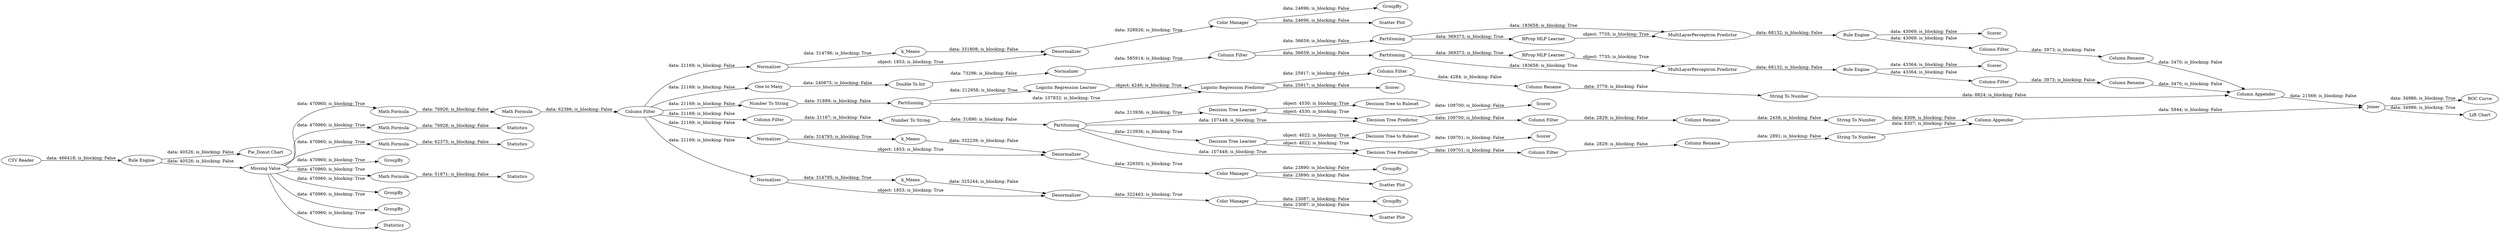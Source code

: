digraph {
	"-6160494327328994238_29" [label=Denormalizer]
	"-6160494327328994238_94" [label="One to Many"]
	"-6160494327328994238_51" [label="Logistic Regression Learner"]
	"-6160494327328994238_89" [label="Column Rename"]
	"-6160494327328994238_47" [label=Scorer]
	"-6160494327328994238_64" [label="MultiLayerPerceptron Predictor"]
	"-6160494327328994238_45" [label=GroupBy]
	"-6160494327328994238_91" [label="String To Number"]
	"-6160494327328994238_39" [label=GroupBy]
	"-6160494327328994238_46" [label="Decision Tree Predictor"]
	"-6160494327328994238_73" [label="Math Formula"]
	"-6160494327328994238_12" [label="Pie_Donut Chart"]
	"-6160494327328994238_43" [label=Normalizer]
	"-6160494327328994238_86" [label="Column Rename"]
	"-6160494327328994238_30" [label=GroupBy]
	"-6160494327328994238_35" [label=Scorer]
	"-6160494327328994238_87" [label="Column Rename"]
	"-6160494327328994238_6" [label="Math Formula"]
	"-6160494327328994238_53" [label=Scorer]
	"-6160494327328994238_83" [label="ROC Curve"]
	"-6160494327328994238_10" [label="Rule Engine"]
	"-6160494327328994238_69" [label="Scatter Plot"]
	"-6160494327328994238_57" [label="RProp MLP Learner"]
	"-6160494327328994238_76" [label="Column Filter"]
	"-6160494327328994238_96" [label=Normalizer]
	"-6160494327328994238_75" [label="Column Filter"]
	"-6160494327328994238_44" [label=Denormalizer]
	"-6160494327328994238_58" [label="MultiLayerPerceptron Predictor"]
	"-6160494327328994238_36" [label="Column Filter"]
	"-6160494327328994238_9" [label=Statistics]
	"-6160494327328994238_71" [label="Scatter Plot"]
	"-6160494327328994238_4" [label="Math Formula"]
	"-6160494327328994238_48" [label="Decision Tree to Ruleset"]
	"-6160494327328994238_81" [label="Column Appender"]
	"-6160494327328994238_37" [label="Decision Tree to Ruleset"]
	"-6160494327328994238_92" [label="String To Number"]
	"-6160494327328994238_74" [label="Column Filter"]
	"-6160494327328994238_28" [label=k_Means]
	"-6160494327328994238_56" [label=Partitioning]
	"-6160494327328994238_85" [label="Column Rename"]
	"-6160494327328994238_2" [label="Missing Value"]
	"-6160494327328994238_52" [label="Logistic Regression Predictor"]
	"-6160494327328994238_33" [label="Number To String"]
	"-6160494327328994238_90" [label="String To Number"]
	"-6160494327328994238_78" [label="Column Filter"]
	"-6160494327328994238_27" [label="CSV Reader"]
	"-6160494327328994238_14" [label=GroupBy]
	"-6160494327328994238_50" [label=Partitioning]
	"-6160494327328994238_38" [label=Normalizer]
	"-6160494327328994238_62" [label="RProp MLP Learner"]
	"-6160494327328994238_8" [label="Math Formula"]
	"-6160494327328994238_68" [label="Color Manager"]
	"-6160494327328994238_80" [label="Column Appender"]
	"-6160494327328994238_41" [label=Denormalizer]
	"-6160494327328994238_82" [label=Joiner]
	"-6160494327328994238_70" [label="Scatter Plot"]
	"-6160494327328994238_88" [label="Column Rename"]
	"-6160494327328994238_49" [label="Decision Tree Learner"]
	"-6160494327328994238_93" [label="Lift Chart"]
	"-6160494327328994238_77" [label="Column Filter"]
	"-6160494327328994238_67" [label="Color Manager"]
	"-6160494327328994238_16" [label=GroupBy]
	"-6160494327328994238_31" [label=Partitioning]
	"-6160494327328994238_59" [label="Column Filter"]
	"-6160494327328994238_24" [label=Normalizer]
	"-6160494327328994238_15" [label="Rule Engine"]
	"-6160494327328994238_40" [label=k_Means]
	"-6160494327328994238_13" [label=GroupBy]
	"-6160494327328994238_5" [label=Statistics]
	"-6160494327328994238_3" [label=Statistics]
	"-6160494327328994238_34" [label="Decision Tree Predictor"]
	"-6160494327328994238_66" [label="Color Manager"]
	"-6160494327328994238_32" [label="Decision Tree Learner"]
	"-6160494327328994238_65" [label="Rule Engine"]
	"-6160494327328994238_72" [label="Math Formula"]
	"-6160494327328994238_7" [label=Statistics]
	"-6160494327328994238_61" [label=Partitioning]
	"-6160494327328994238_60" [label=Scorer]
	"-6160494327328994238_42" [label=k_Means]
	"-6160494327328994238_95" [label="Double To Int"]
	"-6160494327328994238_63" [label=Scorer]
	"-6160494327328994238_21" [label="Column Filter"]
	"-6160494327328994238_54" [label="Number To String"]
	"-6160494327328994238_96" -> "-6160494327328994238_59" [label="data: 585914; is_blocking: True"]
	"-6160494327328994238_24" -> "-6160494327328994238_28" [label="data: 314795; is_blocking: True"]
	"-6160494327328994238_36" -> "-6160494327328994238_33" [label="data: 21167; is_blocking: False"]
	"-6160494327328994238_31" -> "-6160494327328994238_49" [label="data: 213936; is_blocking: True"]
	"-6160494327328994238_95" -> "-6160494327328994238_96" [label="data: 73296; is_blocking: False"]
	"-6160494327328994238_6" -> "-6160494327328994238_7" [label="data: 76928; is_blocking: False"]
	"-6160494327328994238_2" -> "-6160494327328994238_8" [label="data: 470960; is_blocking: True"]
	"-6160494327328994238_42" -> "-6160494327328994238_44" [label="data: 331808; is_blocking: False"]
	"-6160494327328994238_31" -> "-6160494327328994238_32" [label="data: 213936; is_blocking: True"]
	"-6160494327328994238_67" -> "-6160494327328994238_39" [label="data: 23890; is_blocking: False"]
	"-6160494327328994238_89" -> "-6160494327328994238_91" [label="data: 2891; is_blocking: False"]
	"-6160494327328994238_50" -> "-6160494327328994238_51" [label="data: 212958; is_blocking: True"]
	"-6160494327328994238_58" -> "-6160494327328994238_15" [label="data: 68132; is_blocking: False"]
	"-6160494327328994238_72" -> "-6160494327328994238_21" [label="data: 62386; is_blocking: False"]
	"-6160494327328994238_21" -> "-6160494327328994238_43" [label="data: 21169; is_blocking: False"]
	"-6160494327328994238_44" -> "-6160494327328994238_68" [label="data: 328926; is_blocking: True"]
	"-6160494327328994238_68" -> "-6160494327328994238_45" [label="data: 24696; is_blocking: False"]
	"-6160494327328994238_82" -> "-6160494327328994238_93" [label="data: 34986; is_blocking: True"]
	"-6160494327328994238_2" -> "-6160494327328994238_16" [label="data: 470960; is_blocking: True"]
	"-6160494327328994238_43" -> "-6160494327328994238_44" [label="object: 1853; is_blocking: True"]
	"-6160494327328994238_21" -> "-6160494327328994238_38" [label="data: 21169; is_blocking: False"]
	"-6160494327328994238_90" -> "-6160494327328994238_81" [label="data: 8309; is_blocking: False"]
	"-6160494327328994238_32" -> "-6160494327328994238_37" [label="object: 4530; is_blocking: True"]
	"-6160494327328994238_29" -> "-6160494327328994238_66" [label="data: 322463; is_blocking: True"]
	"-6160494327328994238_74" -> "-6160494327328994238_86" [label="data: 3973; is_blocking: False"]
	"-6160494327328994238_92" -> "-6160494327328994238_80" [label="data: 8824; is_blocking: False"]
	"-6160494327328994238_46" -> "-6160494327328994238_76" [label="data: 109701; is_blocking: False"]
	"-6160494327328994238_51" -> "-6160494327328994238_52" [label="object: 4246; is_blocking: True"]
	"-6160494327328994238_75" -> "-6160494327328994238_87" [label="data: 3973; is_blocking: False"]
	"-6160494327328994238_65" -> "-6160494327328994238_63" [label="data: 43364; is_blocking: False"]
	"-6160494327328994238_86" -> "-6160494327328994238_80" [label="data: 3470; is_blocking: False"]
	"-6160494327328994238_15" -> "-6160494327328994238_74" [label="data: 43069; is_blocking: False"]
	"-6160494327328994238_8" -> "-6160494327328994238_9" [label="data: 51871; is_blocking: False"]
	"-6160494327328994238_2" -> "-6160494327328994238_73" [label="data: 470960; is_blocking: True"]
	"-6160494327328994238_21" -> "-6160494327328994238_36" [label="data: 21169; is_blocking: False"]
	"-6160494327328994238_85" -> "-6160494327328994238_92" [label="data: 3779; is_blocking: False"]
	"-6160494327328994238_65" -> "-6160494327328994238_75" [label="data: 43364; is_blocking: False"]
	"-6160494327328994238_33" -> "-6160494327328994238_31" [label="data: 31890; is_blocking: False"]
	"-6160494327328994238_59" -> "-6160494327328994238_61" [label="data: 36659; is_blocking: False"]
	"-6160494327328994238_52" -> "-6160494327328994238_53" [label="data: 25917; is_blocking: False"]
	"-6160494327328994238_31" -> "-6160494327328994238_46" [label="data: 107448; is_blocking: True"]
	"-6160494327328994238_57" -> "-6160494327328994238_58" [label="object: 7735; is_blocking: True"]
	"-6160494327328994238_10" -> "-6160494327328994238_2" [label="data: 40526; is_blocking: False"]
	"-6160494327328994238_67" -> "-6160494327328994238_70" [label="data: 23890; is_blocking: False"]
	"-6160494327328994238_2" -> "-6160494327328994238_5" [label="data: 470960; is_blocking: True"]
	"-6160494327328994238_91" -> "-6160494327328994238_81" [label="data: 8307; is_blocking: False"]
	"-6160494327328994238_76" -> "-6160494327328994238_89" [label="data: 2829; is_blocking: False"]
	"-6160494327328994238_4" -> "-6160494327328994238_3" [label="data: 62375; is_blocking: False"]
	"-6160494327328994238_49" -> "-6160494327328994238_46" [label="object: 4022; is_blocking: True"]
	"-6160494327328994238_15" -> "-6160494327328994238_60" [label="data: 43069; is_blocking: False"]
	"-6160494327328994238_31" -> "-6160494327328994238_34" [label="data: 107448; is_blocking: True"]
	"-6160494327328994238_50" -> "-6160494327328994238_52" [label="data: 107832; is_blocking: True"]
	"-6160494327328994238_41" -> "-6160494327328994238_67" [label="data: 329303; is_blocking: True"]
	"-6160494327328994238_82" -> "-6160494327328994238_83" [label="data: 34986; is_blocking: True"]
	"-6160494327328994238_21" -> "-6160494327328994238_94" [label="data: 21169; is_blocking: False"]
	"-6160494327328994238_49" -> "-6160494327328994238_48" [label="object: 4022; is_blocking: True"]
	"-6160494327328994238_73" -> "-6160494327328994238_72" [label="data: 76926; is_blocking: False"]
	"-6160494327328994238_64" -> "-6160494327328994238_65" [label="data: 68132; is_blocking: False"]
	"-6160494327328994238_56" -> "-6160494327328994238_57" [label="data: 369373; is_blocking: True"]
	"-6160494327328994238_77" -> "-6160494327328994238_88" [label="data: 2829; is_blocking: False"]
	"-6160494327328994238_52" -> "-6160494327328994238_78" [label="data: 25917; is_blocking: False"]
	"-6160494327328994238_88" -> "-6160494327328994238_90" [label="data: 2438; is_blocking: False"]
	"-6160494327328994238_68" -> "-6160494327328994238_69" [label="data: 24696; is_blocking: False"]
	"-6160494327328994238_66" -> "-6160494327328994238_30" [label="data: 23087; is_blocking: False"]
	"-6160494327328994238_38" -> "-6160494327328994238_41" [label="object: 1853; is_blocking: True"]
	"-6160494327328994238_32" -> "-6160494327328994238_34" [label="object: 4530; is_blocking: True"]
	"-6160494327328994238_62" -> "-6160494327328994238_64" [label="object: 7735; is_blocking: True"]
	"-6160494327328994238_40" -> "-6160494327328994238_41" [label="data: 332239; is_blocking: False"]
	"-6160494327328994238_87" -> "-6160494327328994238_80" [label="data: 3470; is_blocking: False"]
	"-6160494327328994238_27" -> "-6160494327328994238_10" [label="data: 466418; is_blocking: False"]
	"-6160494327328994238_81" -> "-6160494327328994238_82" [label="data: 5844; is_blocking: False"]
	"-6160494327328994238_61" -> "-6160494327328994238_64" [label="data: 183658; is_blocking: True"]
	"-6160494327328994238_66" -> "-6160494327328994238_71" [label="data: 23087; is_blocking: False"]
	"-6160494327328994238_24" -> "-6160494327328994238_29" [label="object: 1853; is_blocking: True"]
	"-6160494327328994238_43" -> "-6160494327328994238_42" [label="data: 314796; is_blocking: True"]
	"-6160494327328994238_34" -> "-6160494327328994238_35" [label="data: 109700; is_blocking: False"]
	"-6160494327328994238_80" -> "-6160494327328994238_82" [label="data: 21569; is_blocking: False"]
	"-6160494327328994238_46" -> "-6160494327328994238_47" [label="data: 109701; is_blocking: False"]
	"-6160494327328994238_56" -> "-6160494327328994238_58" [label="data: 183658; is_blocking: True"]
	"-6160494327328994238_59" -> "-6160494327328994238_56" [label="data: 36659; is_blocking: False"]
	"-6160494327328994238_38" -> "-6160494327328994238_40" [label="data: 314793; is_blocking: True"]
	"-6160494327328994238_2" -> "-6160494327328994238_6" [label="data: 470960; is_blocking: True"]
	"-6160494327328994238_28" -> "-6160494327328994238_29" [label="data: 325244; is_blocking: False"]
	"-6160494327328994238_94" -> "-6160494327328994238_95" [label="data: 240875; is_blocking: False"]
	"-6160494327328994238_78" -> "-6160494327328994238_85" [label="data: 4284; is_blocking: False"]
	"-6160494327328994238_21" -> "-6160494327328994238_54" [label="data: 21169; is_blocking: False"]
	"-6160494327328994238_2" -> "-6160494327328994238_4" [label="data: 470960; is_blocking: True"]
	"-6160494327328994238_61" -> "-6160494327328994238_62" [label="data: 369373; is_blocking: True"]
	"-6160494327328994238_34" -> "-6160494327328994238_77" [label="data: 109700; is_blocking: False"]
	"-6160494327328994238_54" -> "-6160494327328994238_50" [label="data: 31889; is_blocking: False"]
	"-6160494327328994238_21" -> "-6160494327328994238_24" [label="data: 21169; is_blocking: False"]
	"-6160494327328994238_2" -> "-6160494327328994238_13" [label="data: 470960; is_blocking: True"]
	"-6160494327328994238_2" -> "-6160494327328994238_14" [label="data: 470960; is_blocking: True"]
	"-6160494327328994238_10" -> "-6160494327328994238_12" [label="data: 40526; is_blocking: False"]
	rankdir=LR
}
